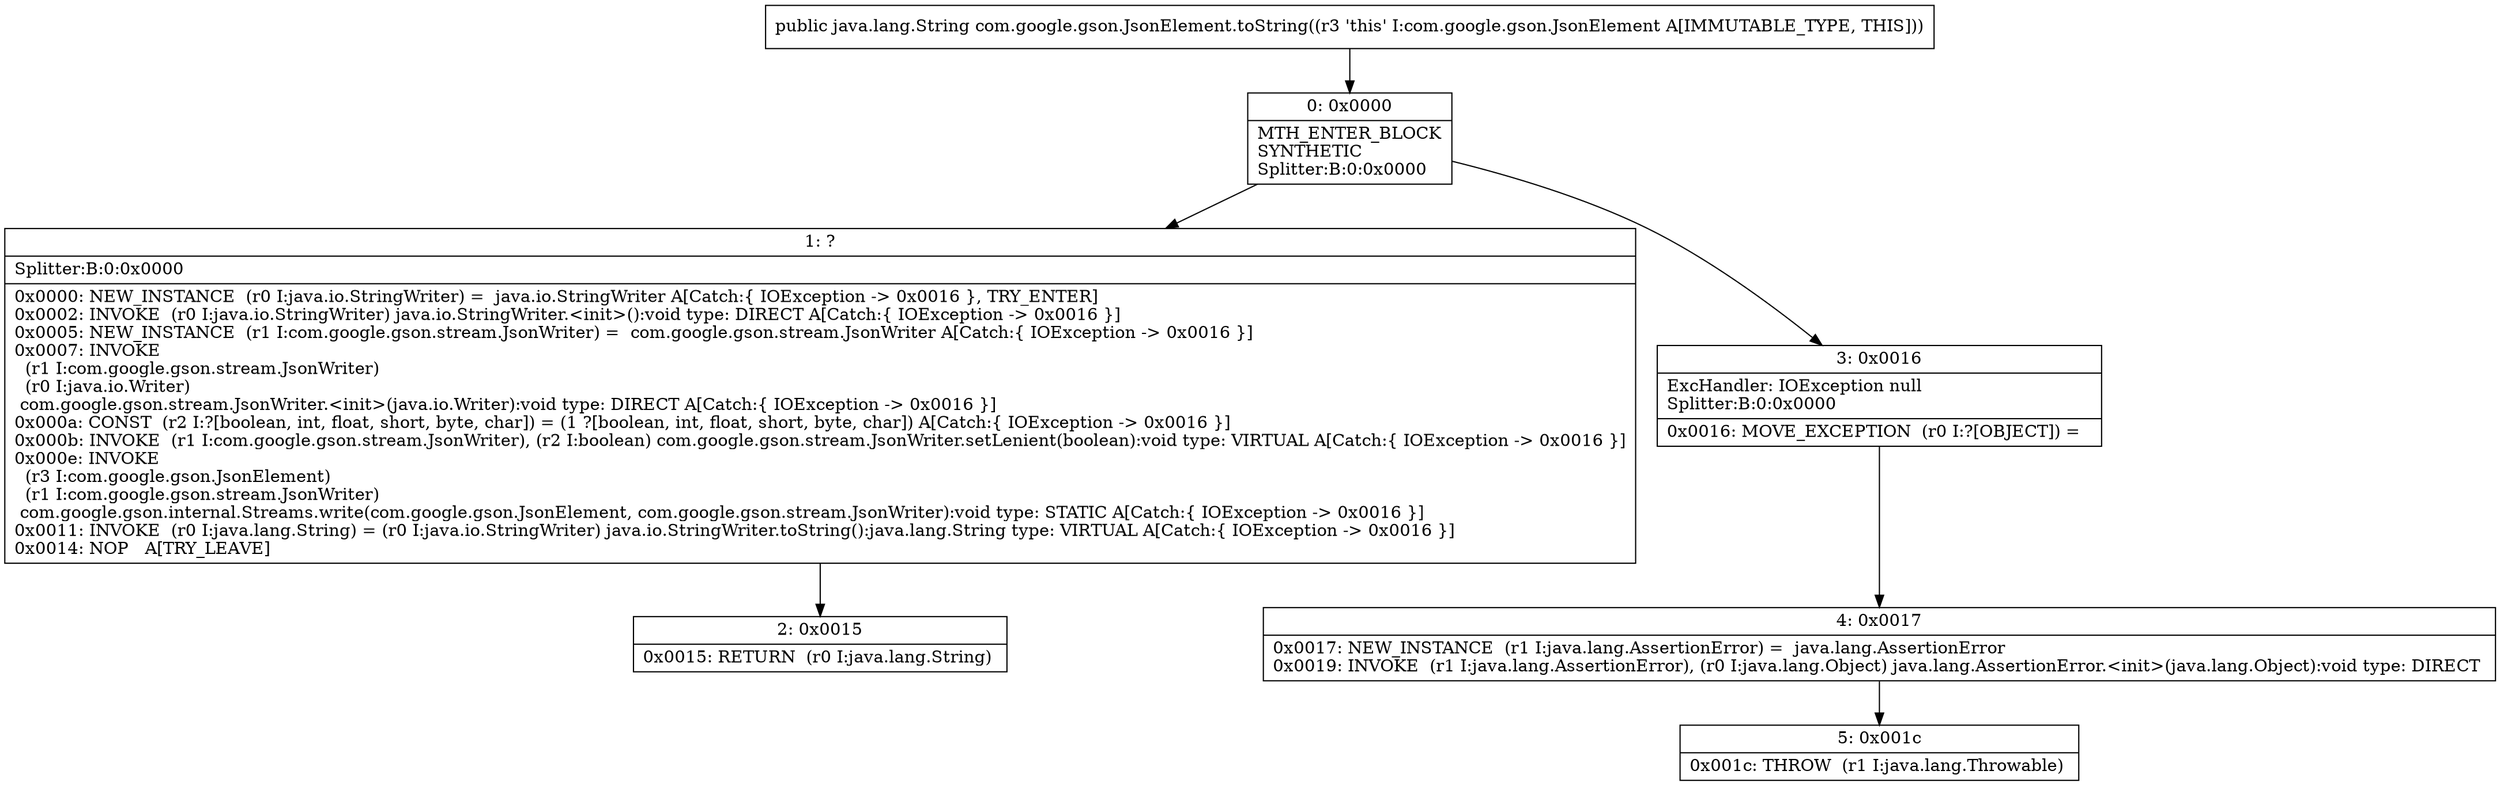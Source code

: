 digraph "CFG forcom.google.gson.JsonElement.toString()Ljava\/lang\/String;" {
Node_0 [shape=record,label="{0\:\ 0x0000|MTH_ENTER_BLOCK\lSYNTHETIC\lSplitter:B:0:0x0000\l}"];
Node_1 [shape=record,label="{1\:\ ?|Splitter:B:0:0x0000\l|0x0000: NEW_INSTANCE  (r0 I:java.io.StringWriter) =  java.io.StringWriter A[Catch:\{ IOException \-\> 0x0016 \}, TRY_ENTER]\l0x0002: INVOKE  (r0 I:java.io.StringWriter) java.io.StringWriter.\<init\>():void type: DIRECT A[Catch:\{ IOException \-\> 0x0016 \}]\l0x0005: NEW_INSTANCE  (r1 I:com.google.gson.stream.JsonWriter) =  com.google.gson.stream.JsonWriter A[Catch:\{ IOException \-\> 0x0016 \}]\l0x0007: INVOKE  \l  (r1 I:com.google.gson.stream.JsonWriter)\l  (r0 I:java.io.Writer)\l com.google.gson.stream.JsonWriter.\<init\>(java.io.Writer):void type: DIRECT A[Catch:\{ IOException \-\> 0x0016 \}]\l0x000a: CONST  (r2 I:?[boolean, int, float, short, byte, char]) = (1 ?[boolean, int, float, short, byte, char]) A[Catch:\{ IOException \-\> 0x0016 \}]\l0x000b: INVOKE  (r1 I:com.google.gson.stream.JsonWriter), (r2 I:boolean) com.google.gson.stream.JsonWriter.setLenient(boolean):void type: VIRTUAL A[Catch:\{ IOException \-\> 0x0016 \}]\l0x000e: INVOKE  \l  (r3 I:com.google.gson.JsonElement)\l  (r1 I:com.google.gson.stream.JsonWriter)\l com.google.gson.internal.Streams.write(com.google.gson.JsonElement, com.google.gson.stream.JsonWriter):void type: STATIC A[Catch:\{ IOException \-\> 0x0016 \}]\l0x0011: INVOKE  (r0 I:java.lang.String) = (r0 I:java.io.StringWriter) java.io.StringWriter.toString():java.lang.String type: VIRTUAL A[Catch:\{ IOException \-\> 0x0016 \}]\l0x0014: NOP   A[TRY_LEAVE]\l}"];
Node_2 [shape=record,label="{2\:\ 0x0015|0x0015: RETURN  (r0 I:java.lang.String) \l}"];
Node_3 [shape=record,label="{3\:\ 0x0016|ExcHandler: IOException null\lSplitter:B:0:0x0000\l|0x0016: MOVE_EXCEPTION  (r0 I:?[OBJECT]) =  \l}"];
Node_4 [shape=record,label="{4\:\ 0x0017|0x0017: NEW_INSTANCE  (r1 I:java.lang.AssertionError) =  java.lang.AssertionError \l0x0019: INVOKE  (r1 I:java.lang.AssertionError), (r0 I:java.lang.Object) java.lang.AssertionError.\<init\>(java.lang.Object):void type: DIRECT \l}"];
Node_5 [shape=record,label="{5\:\ 0x001c|0x001c: THROW  (r1 I:java.lang.Throwable) \l}"];
MethodNode[shape=record,label="{public java.lang.String com.google.gson.JsonElement.toString((r3 'this' I:com.google.gson.JsonElement A[IMMUTABLE_TYPE, THIS])) }"];
MethodNode -> Node_0;
Node_0 -> Node_1;
Node_0 -> Node_3;
Node_1 -> Node_2;
Node_3 -> Node_4;
Node_4 -> Node_5;
}

